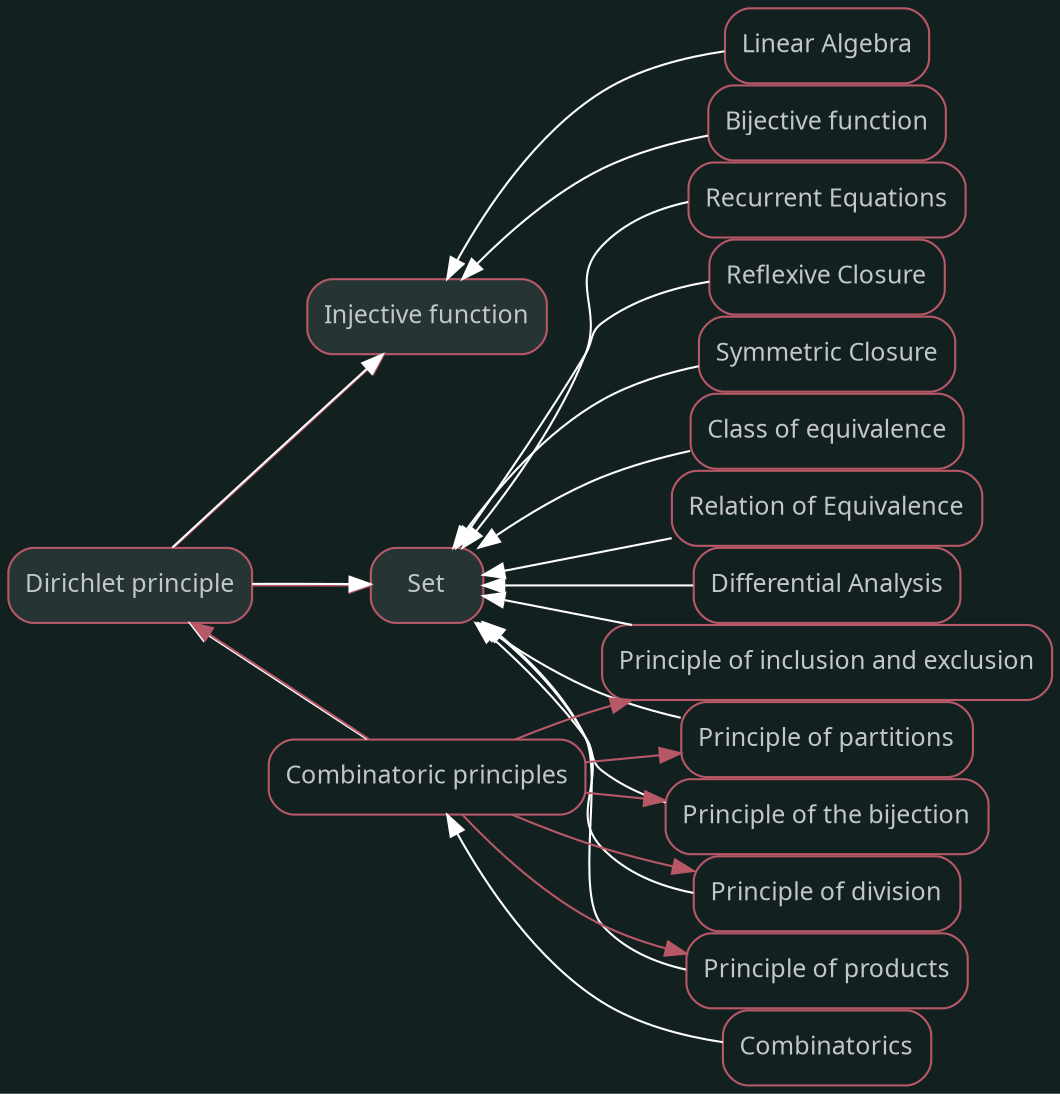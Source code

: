 digraph "Dirichlet principle" {graph [nodesep=0,ranksep=0,rankdir="LR",bgcolor="#132020"];node [shape="rectangle",style="rounded,filled",fontname="sans",fontsize="12px",labelfontname="sans",color="#b75867",fillcolor="#273434",fontcolor="#c4c7c7"];"Dirichlet principle" [label="Dirichlet principle",tooltip="Dirichlet principle",URL="../Dirichlet principle.html",target="_parent"];"Injective function" [label="Injective function",tooltip="Injective function",URL="../Injective function.html",target="_parent"];"Set" [label="Set",tooltip="Set",URL="../Set.html",target="_parent"];subgraph "Forward Dirichlet principle" {edge [color="#b75867"];"Dirichlet principle" -> "Injective function";"Dirichlet principle" -> "Set";}
node [shape="rectangle",style="rounded",fontname="sans",fontsize="12px",labelfontname="sans",color="#b75867",fillcolor="#FFFFFF",fontcolor="#c4c7c7"];"Combinatoric principles" [label="Combinatoric principles",tooltip="Combinatoric principles",URL="../Combinatoric principles.html",target="_parent"];subgraph "Backward Dirichlet principle" {edge [dir="back",color="#FFFFFF"];"Dirichlet principle" -> "Combinatoric principles";}node [shape="rectangle",style="rounded,filled",fontname="sans",fontsize="12px",labelfontname="sans",color="#b75867",fillcolor="#273434",fontcolor="#c4c7c7"];"Injective function" [label="Injective function",tooltip="Injective function",URL="../Injective function.html",target="_parent"];subgraph "Forward Injective function" {edge [color="#b75867"];}
node [shape="rectangle",style="rounded",fontname="sans",fontsize="12px",labelfontname="sans",color="#b75867",fillcolor="#FFFFFF",fontcolor="#c4c7c7"];"Dirichlet principle" [label="Dirichlet principle",tooltip="Dirichlet principle",URL="../Dirichlet principle.html",target="_parent"];"Linear Algebra" [label="Linear Algebra",tooltip="Linear Algebra",URL="../Linear Algebra.html",target="_parent"];"Bijective function" [label="Bijective function",tooltip="Bijective function",URL="../Bijective function.html",target="_parent"];subgraph "Backward Injective function" {edge [dir="back",color="#FFFFFF"];"Injective function" -> "Dirichlet principle";"Injective function" -> "Linear Algebra";"Injective function" -> "Bijective function";}node [shape="rectangle",style="rounded,filled",fontname="sans",fontsize="12px",labelfontname="sans",color="#b75867",fillcolor="#273434",fontcolor="#c4c7c7"];"Set" [label="Set",tooltip="Set",URL="../Set.html",target="_parent"];subgraph "Forward Set" {edge [color="#b75867"];}
node [shape="rectangle",style="rounded",fontname="sans",fontsize="12px",labelfontname="sans",color="#b75867",fillcolor="#FFFFFF",fontcolor="#c4c7c7"];"Recurrent Equations" [label="Recurrent Equations",tooltip="Recurrent Equations",URL="../Recurrent Equations.html",target="_parent"];"Reflexive Closure" [label="Reflexive Closure",tooltip="Reflexive Closure",URL="../Reflexive Closure.html",target="_parent"];"Symmetric Closure" [label="Symmetric Closure",tooltip="Symmetric Closure",URL="../Symmetric Closure.html",target="_parent"];"Class of equivalence" [label="Class of equivalence",tooltip="Class of equivalence",URL="../Class of equivalence.html",target="_parent"];"Relation of Equivalence" [label="Relation of Equivalence",tooltip="Relation of Equivalence",URL="../Relation of Equivalence.html",target="_parent"];"Principle of division" [label="Principle of division",tooltip="Principle of division",URL="../Principle of division.html",target="_parent"];"Principle of products" [label="Principle of products",tooltip="Principle of products",URL="../Principle of products.html",target="_parent"];"Dirichlet principle" [label="Dirichlet principle",tooltip="Dirichlet principle",URL="../Dirichlet principle.html",target="_parent"];"Principle of inclusion and exclusion" [label="Principle of inclusion and exclusion",tooltip="Principle of inclusion and exclusion",URL="../Principle of inclusion and exclusion.html",target="_parent"];"Differential Analysis" [label="Differential Analysis",tooltip="Differential Analysis",URL="../Differential Analysis.html",target="_parent"];"Principle of partitions" [label="Principle of partitions",tooltip="Principle of partitions",URL="../Principle of partitions.html",target="_parent"];"Principle of the bijection" [label="Principle of the bijection",tooltip="Principle of the bijection",URL="../Principle of the bijection.html",target="_parent"];subgraph "Backward Set" {edge [dir="back",color="#FFFFFF"];"Set" -> "Recurrent Equations";"Set" -> "Reflexive Closure";"Set" -> "Symmetric Closure";"Set" -> "Class of equivalence";"Set" -> "Relation of Equivalence";"Set" -> "Principle of division";"Set" -> "Principle of products";"Set" -> "Dirichlet principle";"Set" -> "Principle of inclusion and exclusion";"Set" -> "Differential Analysis";"Set" -> "Principle of partitions";"Set" -> "Principle of the bijection";}node [shape="rectangle",style="rounded,filled",fontname="sans",fontsize="12px",labelfontname="sans",color="#b75867",fillcolor="#273434",fontcolor="#c4c7c7"];"Combinatoric principles" [label="Combinatoric principles",tooltip="Combinatoric principles",URL="../Combinatoric principles.html",target="_parent"];"Principle of inclusion and exclusion" [label="Principle of inclusion and exclusion",tooltip="Principle of inclusion and exclusion",URL="../Principle of inclusion and exclusion.html",target="_parent"];"Principle of division" [label="Principle of division",tooltip="Principle of division",URL="../Principle of division.html",target="_parent"];"Principle of the bijection" [label="Principle of the bijection",tooltip="Principle of the bijection",URL="../Principle of the bijection.html",target="_parent"];"Principle of products" [label="Principle of products",tooltip="Principle of products",URL="../Principle of products.html",target="_parent"];"Principle of partitions" [label="Principle of partitions",tooltip="Principle of partitions",URL="../Principle of partitions.html",target="_parent"];"Dirichlet principle" [label="Dirichlet principle",tooltip="Dirichlet principle",URL="../Dirichlet principle.html",target="_parent"];subgraph "Forward Combinatoric principles" {edge [color="#b75867"];"Combinatoric principles" -> "Principle of inclusion and exclusion";"Combinatoric principles" -> "Principle of division";"Combinatoric principles" -> "Principle of the bijection";"Combinatoric principles" -> "Principle of products";"Combinatoric principles" -> "Principle of partitions";"Combinatoric principles" -> "Dirichlet principle";}
node [shape="rectangle",style="rounded",fontname="sans",fontsize="12px",labelfontname="sans",color="#b75867",fillcolor="#FFFFFF",fontcolor="#c4c7c7"];"Combinatorics" [label="Combinatorics",tooltip="Combinatorics",URL="../Combinatorics.html",target="_parent"];subgraph "Backward Combinatoric principles" {edge [dir="back",color="#FFFFFF"];"Combinatoric principles" -> "Combinatorics";}}